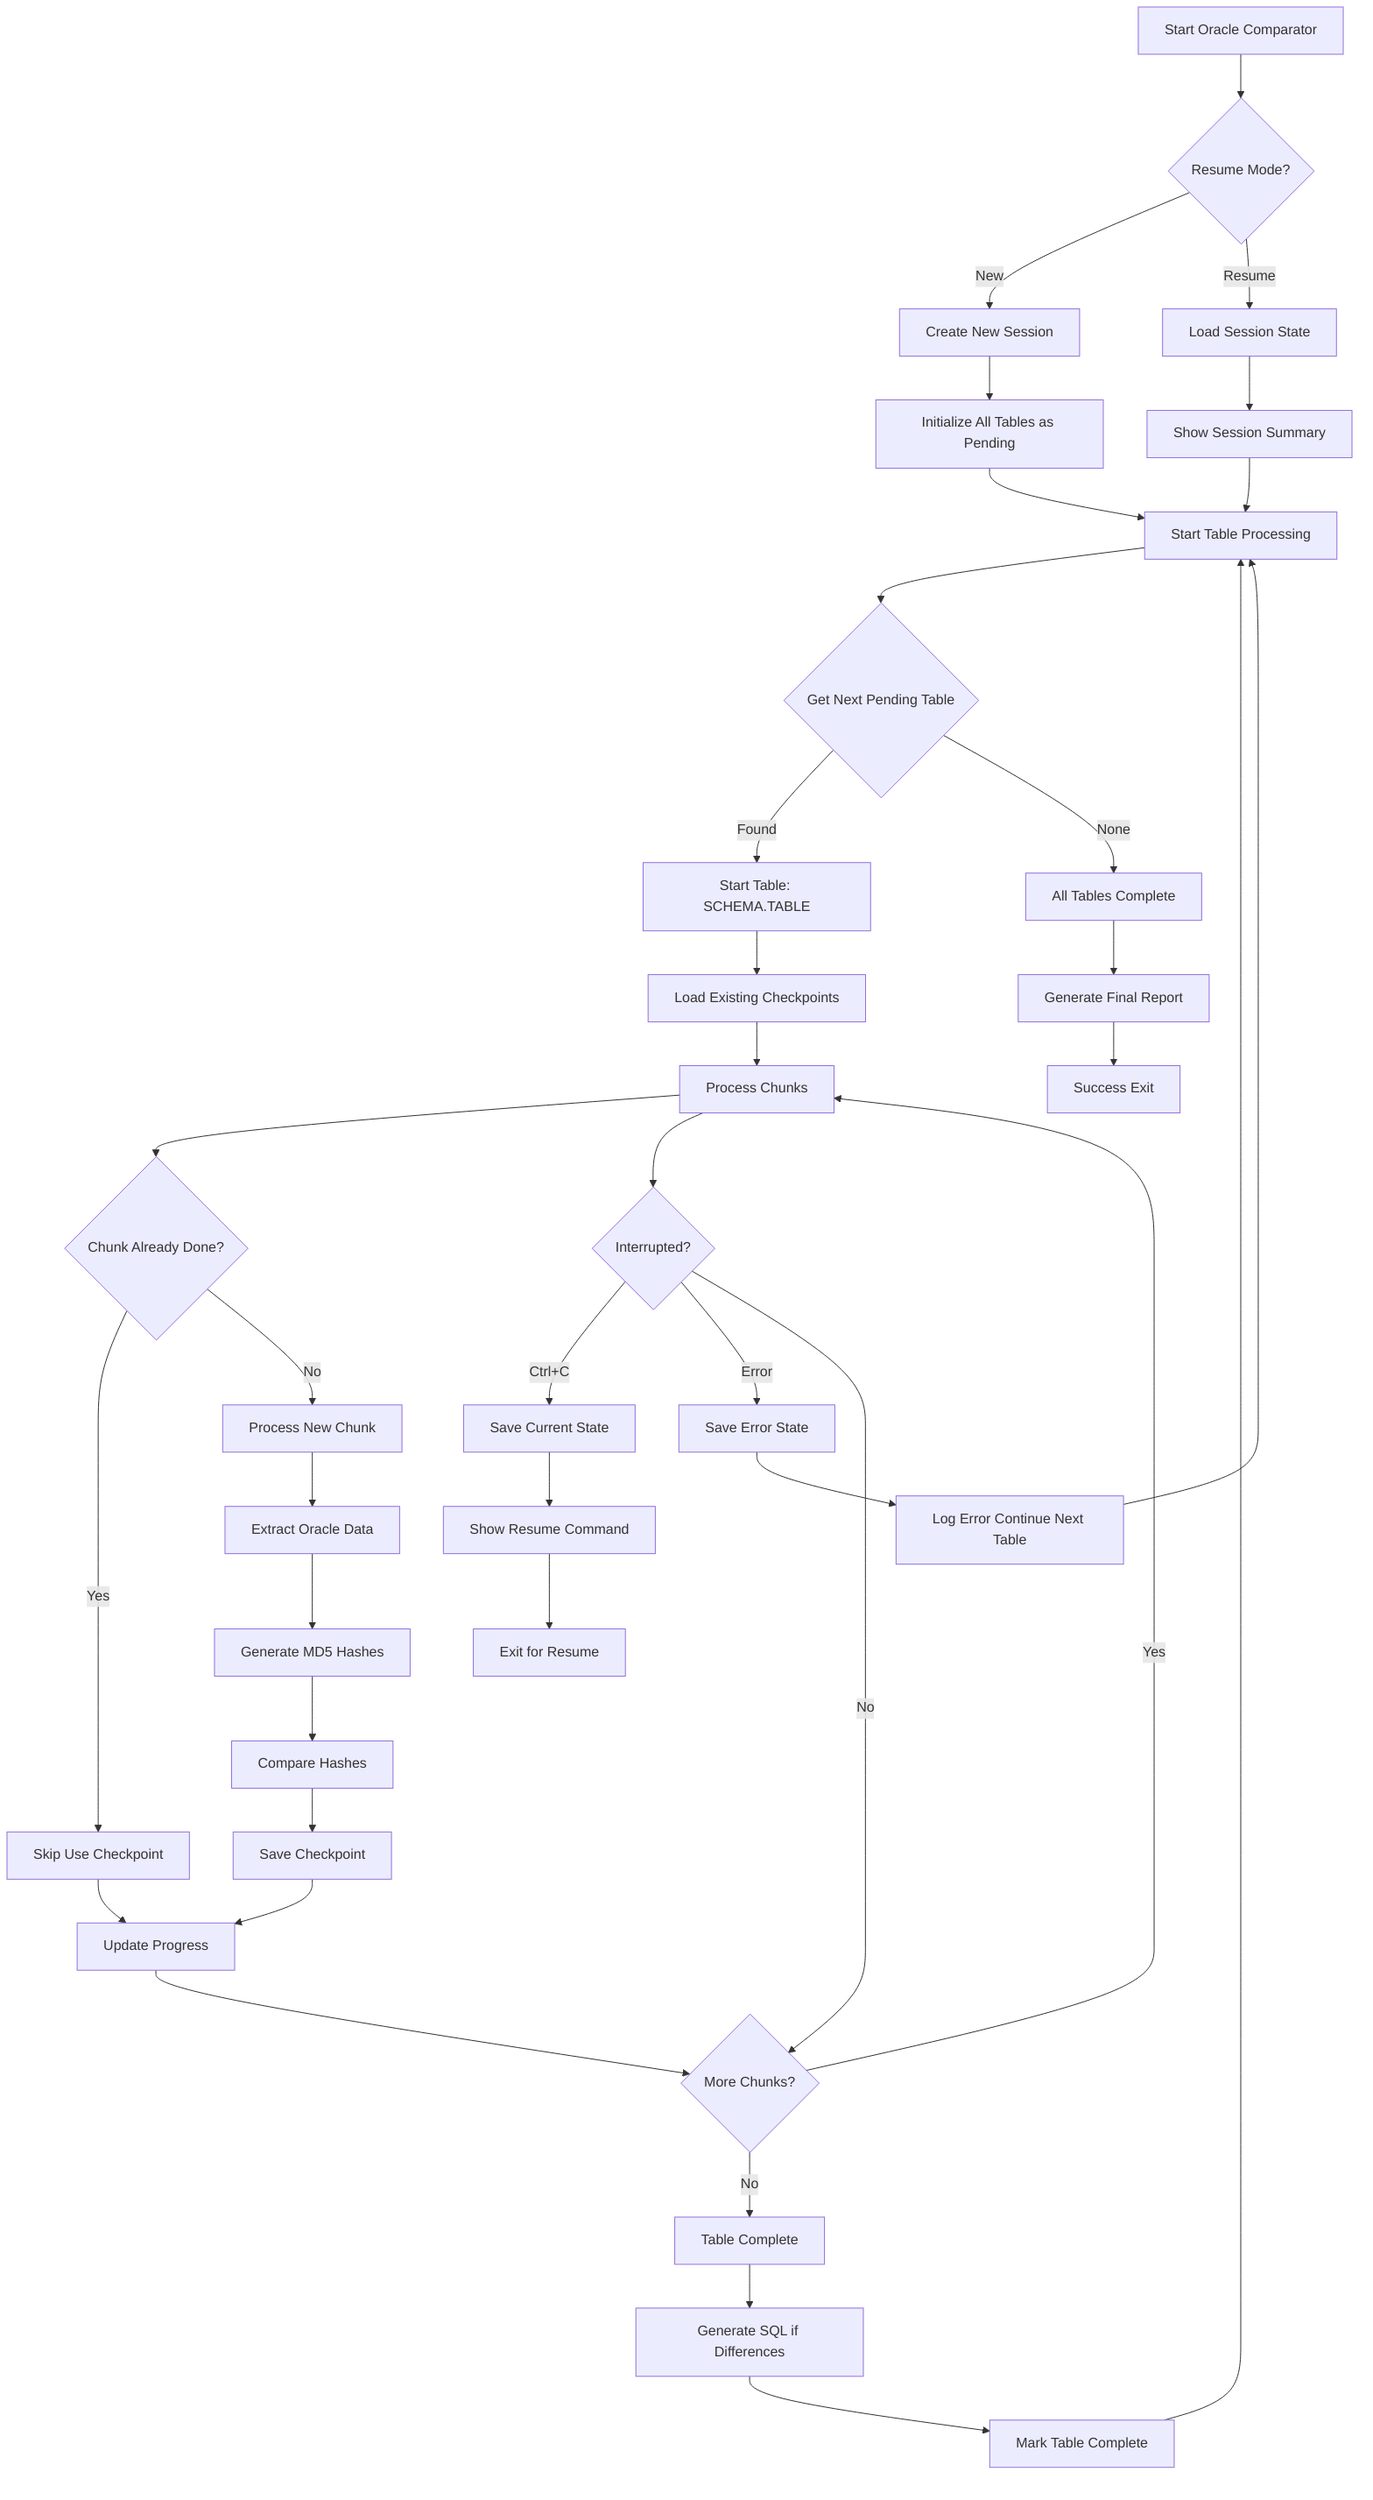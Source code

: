 flowchart TD
    Start[Start Oracle Comparator] --> Check{Resume Mode?}
    
    Check -->|New| NewSession[Create New Session]
    Check -->|Resume| LoadSession[Load Session State]
    
    NewSession --> InitTables[Initialize All Tables as Pending]
    LoadSession --> ShowStatus[Show Session Summary]
    
    InitTables --> ProcessLoop[Start Table Processing]
    ShowStatus --> ProcessLoop
    
    ProcessLoop --> NextTable{Get Next Pending Table}
    NextTable -->|Found| TableStart[Start Table: SCHEMA.TABLE]
    NextTable -->|None| AllDone[All Tables Complete]
    
    TableStart --> LoadCheckpoints[Load Existing Checkpoints]
    LoadCheckpoints --> ChunkLoop[Process Chunks]
    
    ChunkLoop --> ChunkCheck{Chunk Already Done?}
    ChunkCheck -->|Yes| SkipChunk[Skip Use Checkpoint]
    ChunkCheck -->|No| ProcessChunk[Process New Chunk]
    
    SkipChunk --> UpdateProgress[Update Progress]
    ProcessChunk --> ExtractData[Extract Oracle Data]
    
    ExtractData --> GenerateHash[Generate MD5 Hashes]
    GenerateHash --> CompareHash[Compare Hashes]
    CompareHash --> SaveCheckpoint[Save Checkpoint]
    SaveCheckpoint --> UpdateProgress
    
    UpdateProgress --> MoreChunks{More Chunks?}
    MoreChunks -->|Yes| ChunkLoop
    MoreChunks -->|No| TableDone[Table Complete]
    
    TableDone --> GenerateSQL[Generate SQL if Differences]
    GenerateSQL --> MarkComplete[Mark Table Complete]
    MarkComplete --> ProcessLoop
    
    AllDone --> FinalReport[Generate Final Report]
    
    ChunkLoop --> Interrupt{Interrupted?}
    Interrupt -->|Ctrl+C| SaveState[Save Current State]
    Interrupt -->|Error| SaveError[Save Error State]
    Interrupt -->|No| MoreChunks
    
    SaveState --> ShowResume[Show Resume Command]
    SaveError --> LogError[Log Error Continue Next Table]
    LogError --> ProcessLoop
    
    ShowResume --> End[Exit for Resume]
    FinalReport --> Success[Success Exit]
